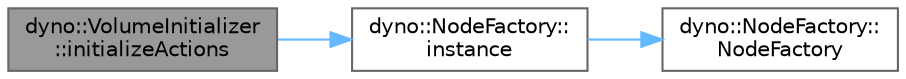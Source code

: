 digraph "dyno::VolumeInitializer::initializeActions"
{
 // LATEX_PDF_SIZE
  bgcolor="transparent";
  edge [fontname=Helvetica,fontsize=10,labelfontname=Helvetica,labelfontsize=10];
  node [fontname=Helvetica,fontsize=10,shape=box,height=0.2,width=0.4];
  rankdir="LR";
  Node1 [id="Node000001",label="dyno::VolumeInitializer\l::initializeActions",height=0.2,width=0.4,color="gray40", fillcolor="grey60", style="filled", fontcolor="black",tooltip=" "];
  Node1 -> Node2 [id="edge1_Node000001_Node000002",color="steelblue1",style="solid",tooltip=" "];
  Node2 [id="Node000002",label="dyno::NodeFactory::\linstance",height=0.2,width=0.4,color="grey40", fillcolor="white", style="filled",URL="$classdyno_1_1_node_factory.html#a2af35245b77faa975d112f3cab41fd29",tooltip=" "];
  Node2 -> Node3 [id="edge2_Node000002_Node000003",color="steelblue1",style="solid",tooltip=" "];
  Node3 [id="Node000003",label="dyno::NodeFactory::\lNodeFactory",height=0.2,width=0.4,color="grey40", fillcolor="white", style="filled",URL="$classdyno_1_1_node_factory.html#a15939f28f204fd9a4c099a59a2ca24c8",tooltip=" "];
}

